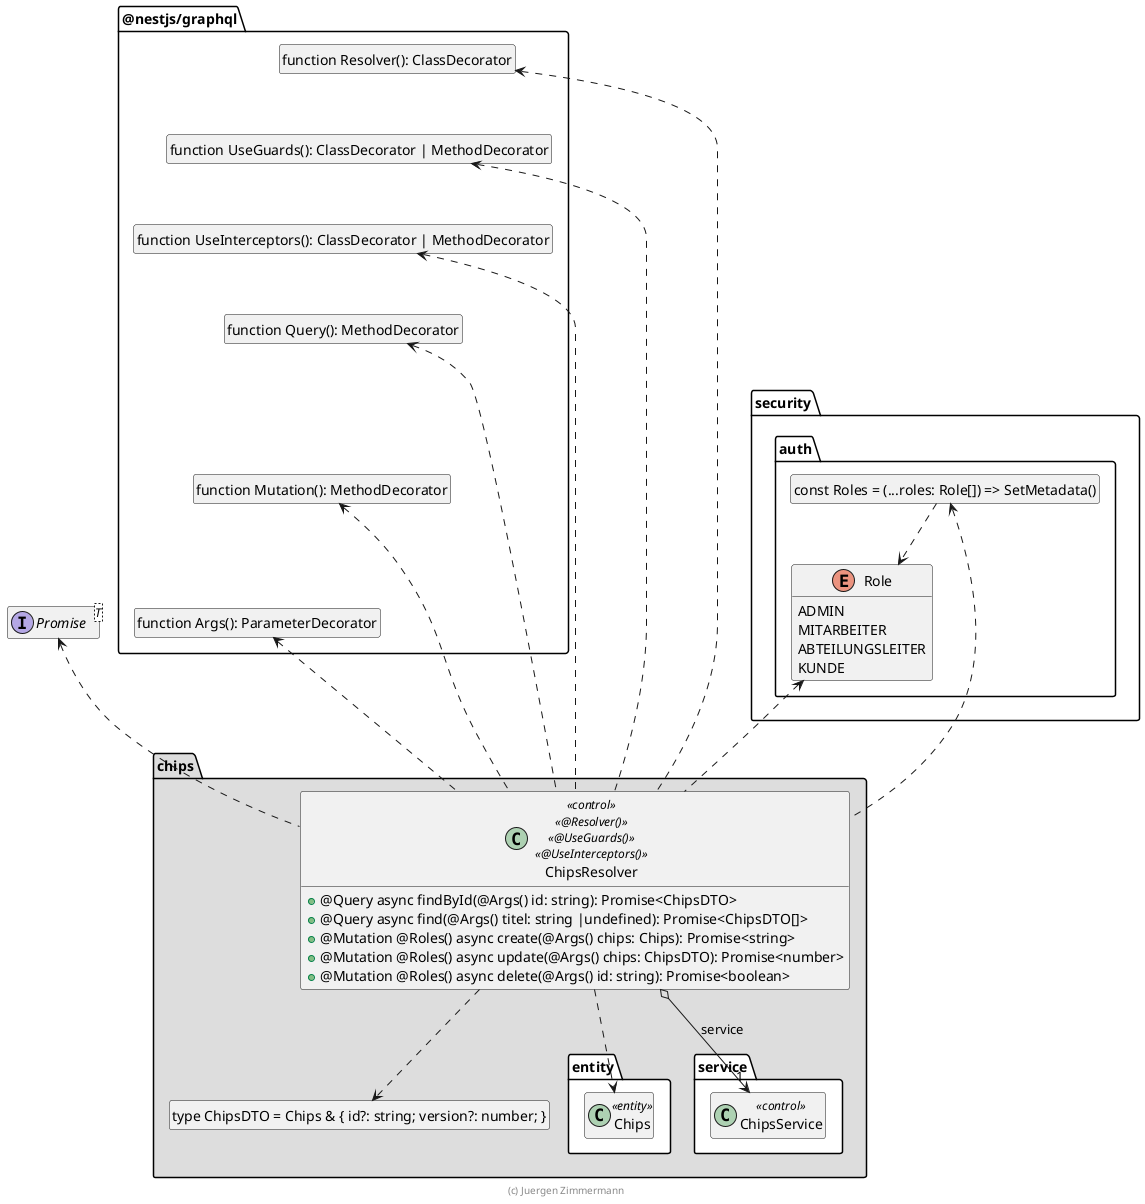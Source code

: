 ' Copyright (C) 2019 - present Juergen Zimmermann, Hochschule Karlsruhe
'
' This program is free software: you can redistribute it and/or modify
' it under the terms of the GNU General Public License as published by
' the Free Software Foundation, either version 3 of the License, or
' (at your option) any later version.
'
' This program is distributed in the hope that it will be useful,
' but WITHOUT ANY WARRANTY; without even the implied warranty of
' MERCHANTABILITY or FITNESS FOR A PARTICULAR PURPOSE.  See the
' GNU General Public License for more details.
'
' You should have received a copy of the GNU General Public License
' along with this program.  If not, see <https://www.gnu.org/licenses/>.

' Preview durch <Alt>d

@startuml Controller-Klasse

interface Promise<T>

package @nestjs/graphql {
  class "function Resolver(): ClassDecorator" as Resolver
  hide Resolver circle

  class "function UseGuards(): ClassDecorator | MethodDecorator" as UseGuards
  hide UseGuards circle

  class "function UseInterceptors(): ClassDecorator | MethodDecorator" as UseInterceptors
  hide UseInterceptors circle

  class "function Query(): MethodDecorator" as Query
  hide Query circle

  class "function Mutation(): MethodDecorator" as Mutation
  hide Mutation circle

  class "function Args(): ParameterDecorator" as Args
  hide Args circle

  Resolver -[hidden]down-> UseGuards
  UseGuards -[hidden]down-> UseInterceptors
  UseInterceptors -[hidden]down-> Query
  Query -[hidden]down-> Mutation
  Mutation -[hidden]down-> Args
}

package security.auth {
  enum Role {
    ADMIN
    MITARBEITER
    ABTEILUNGSLEITER
    KUNDE
  }

  class "const Roles = (...roles: Role[]) => SetMetadata()" as Roles
  hide Roles circle

  Roles ..> Role
}

package chips #DDDDDD {
  package entity #FFFFFF {
    class Chips <<entity>>
  }

  package service #FFFFFF {
    class ChipsService << control >>
  }

  class "type ChipsDTO = Chips & { id?: string; version?: number; }" as ChipsDTO
  hide ChipsDTO circle

  ChipsResolver o-down-> "1" ChipsService : service
  ChipsResolver ..> Chips

  ChipsResolver .up.> Resolver
  ChipsResolver .up.> UseGuards
  ChipsResolver .up.> UseInterceptors
  ChipsResolver .up.> Query
  ChipsResolver .up.> Mutation
  ChipsResolver .up.> Args

  ChipsResolver .up.> Roles
  ChipsResolver .up.> Role

  ChipsResolver ..> ChipsDTO

  ChipsResolver .up.> Promise

  class ChipsResolver << control >> << @Resolver() >> << @UseGuards() >> << @UseInterceptors() >> {
    + @Query async findById(@Args() id: string): Promise<ChipsDTO>
    + @Query async find(@Args() titel: string |undefined): Promise<ChipsDTO[]>
    + @Mutation @Roles() async create(@Args() chips: Chips): Promise<string>
    + @Mutation @Roles() async update(@Args() chips: ChipsDTO): Promise<number>
    + @Mutation @Roles() async delete(@Args() id: string): Promise<boolean>
  }
}

hide empty members

footer (c) Juergen Zimmermann

@enduml
